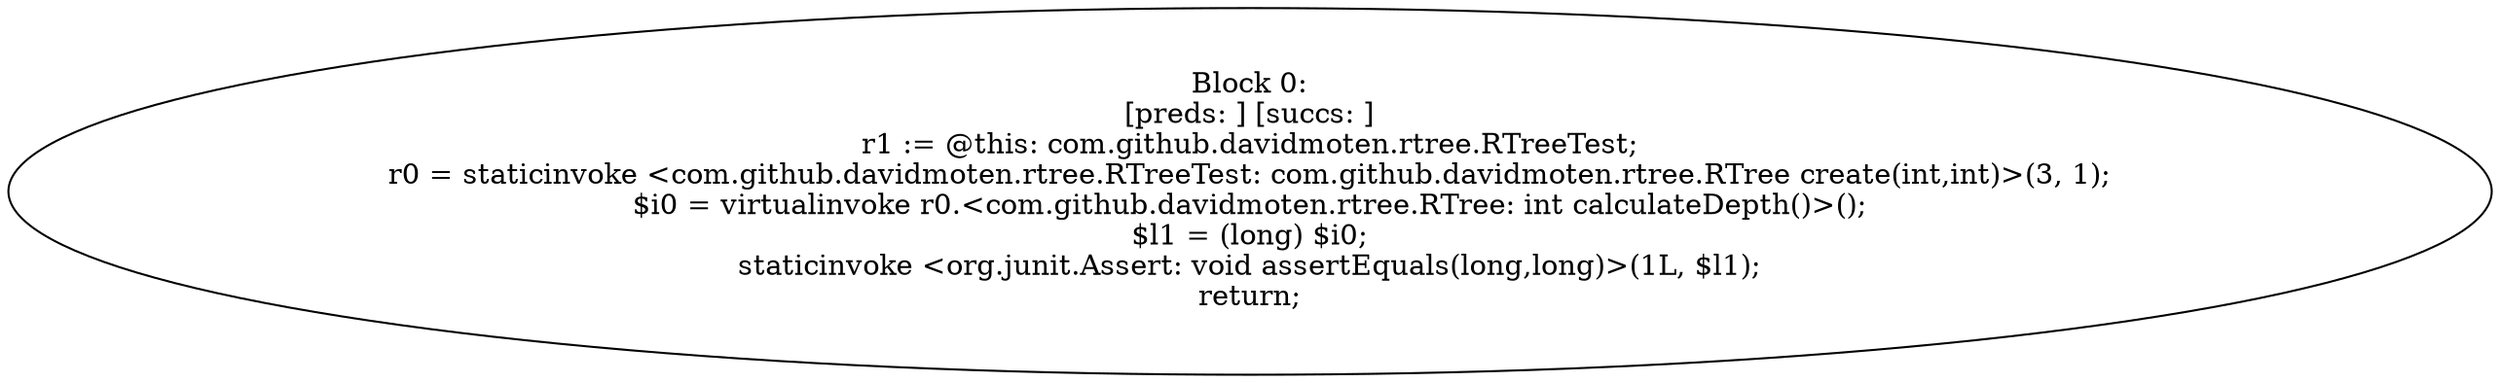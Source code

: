 digraph "unitGraph" {
    "Block 0:
[preds: ] [succs: ]
r1 := @this: com.github.davidmoten.rtree.RTreeTest;
r0 = staticinvoke <com.github.davidmoten.rtree.RTreeTest: com.github.davidmoten.rtree.RTree create(int,int)>(3, 1);
$i0 = virtualinvoke r0.<com.github.davidmoten.rtree.RTree: int calculateDepth()>();
$l1 = (long) $i0;
staticinvoke <org.junit.Assert: void assertEquals(long,long)>(1L, $l1);
return;
"
}
